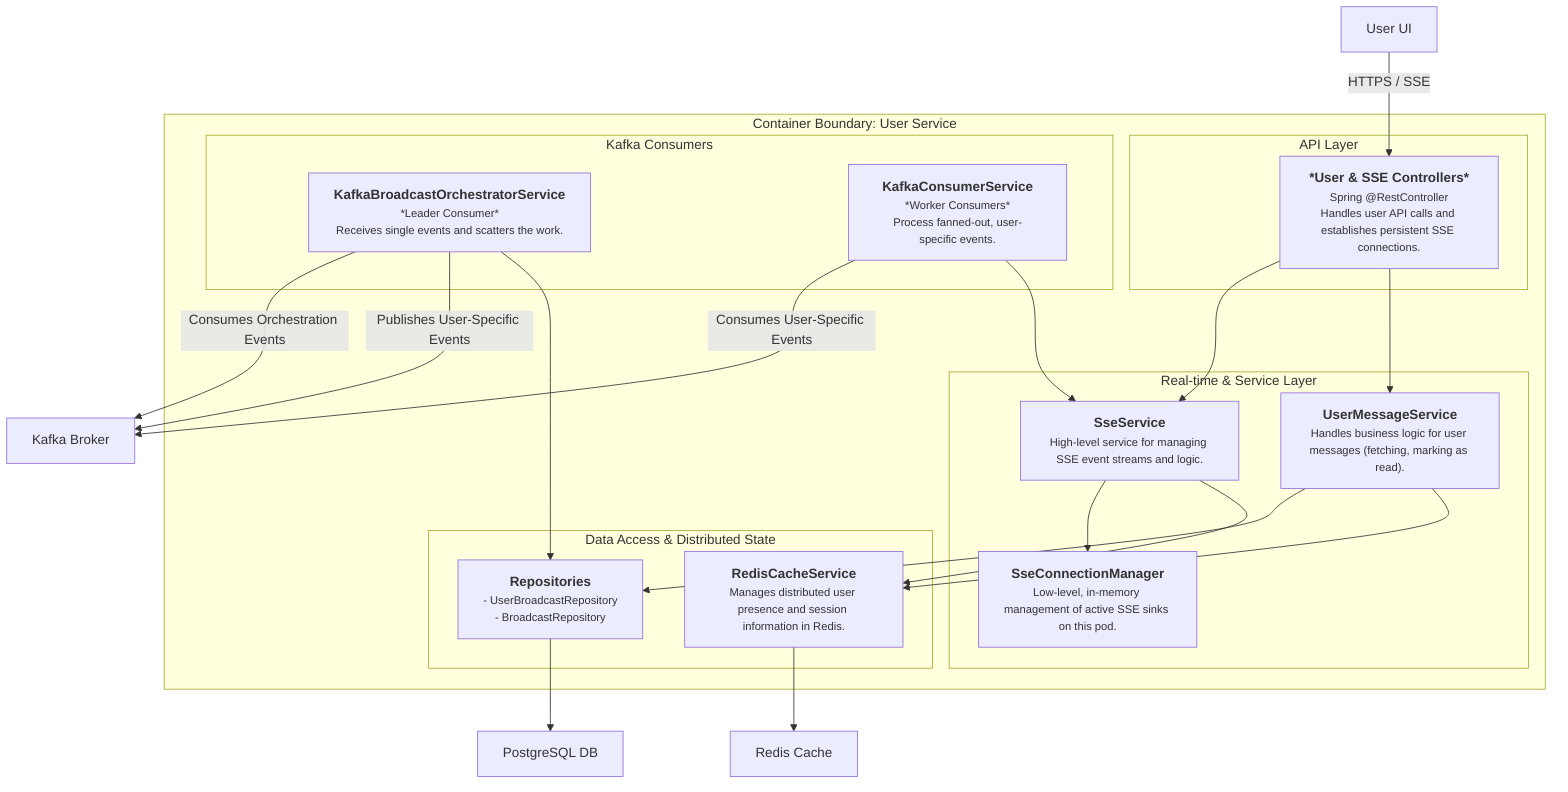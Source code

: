 graph TD
    subgraph "Container Boundary: User Service"
        direction LR

        subgraph "API Layer"
            UserControllers["<div style='font-weight:bold'>*User & SSE Controllers*</div><div style='font-size: smaller;'>Spring @RestController</div><div style='font-size: smaller;'>Handles user API calls and establishes persistent SSE connections.</div>"]
        end

        subgraph "Real-time & Service Layer"
            SseService["<div style='font-weight:bold'>SseService</div><div style='font-size: smaller;'>High-level service for managing SSE event streams and logic.</div>"]
            SseManager["<div style='font-weight:bold'>SseConnectionManager</div><div style='font-size: smaller;'>Low-level, in-memory management of active SSE sinks on this pod.</div>"]
            UserMessageService["<div style='font-weight:bold'>UserMessageService</div><div style='font-size: smaller;'>Handles business logic for user messages (fetching, marking as read).</div>"]
        end
        
        subgraph "Kafka Consumers"
            Orchestrator["<div style='font-weight:bold'>KafkaBroadcastOrchestratorService</div><div style='font-size: smaller;'>*Leader Consumer*<br/>Receives single events and scatters the work.</div>"]
            WorkerConsumer["<div style='font-weight:bold'>KafkaConsumerService</div><div style='font-size: smaller;'>*Worker Consumers*<br/>Process fanned-out, user-specific events.</div>"]
        end

        subgraph "Data Access & Distributed State"
            Repositories["<div style='font-weight:bold'>Repositories</div><div style='font-size: smaller;'>- UserBroadcastRepository<br/>- BroadcastRepository</div>"]
            RedisManager["<div style='font-weight:bold'>RedisCacheService</div><div style='font-size: smaller;'>Manages distributed user presence and session information in Redis.</div>"]
        end
    end

    %% External Systems
    UserUI[User UI]
    Kafka[Kafka Broker]
    Postgres[PostgreSQL DB]
    Redis[Redis Cache]
    
    %% Relationships
    UserUI -- "HTTPS / SSE" --> UserControllers
    UserControllers --> SseService
    UserControllers --> UserMessageService
    
    SseService --> SseManager
    SseService --> RedisManager
    UserMessageService --> Repositories
    UserMessageService --> RedisManager

    Orchestrator -- "Consumes Orchestration Events" --> Kafka
    Orchestrator -- "Publishes User-Specific Events" --> Kafka
    Orchestrator --> Repositories
    
    WorkerConsumer -- "Consumes User-Specific Events" --> Kafka
    WorkerConsumer --> SseService
    
    Repositories --> Postgres
    RedisManager --> Redis
